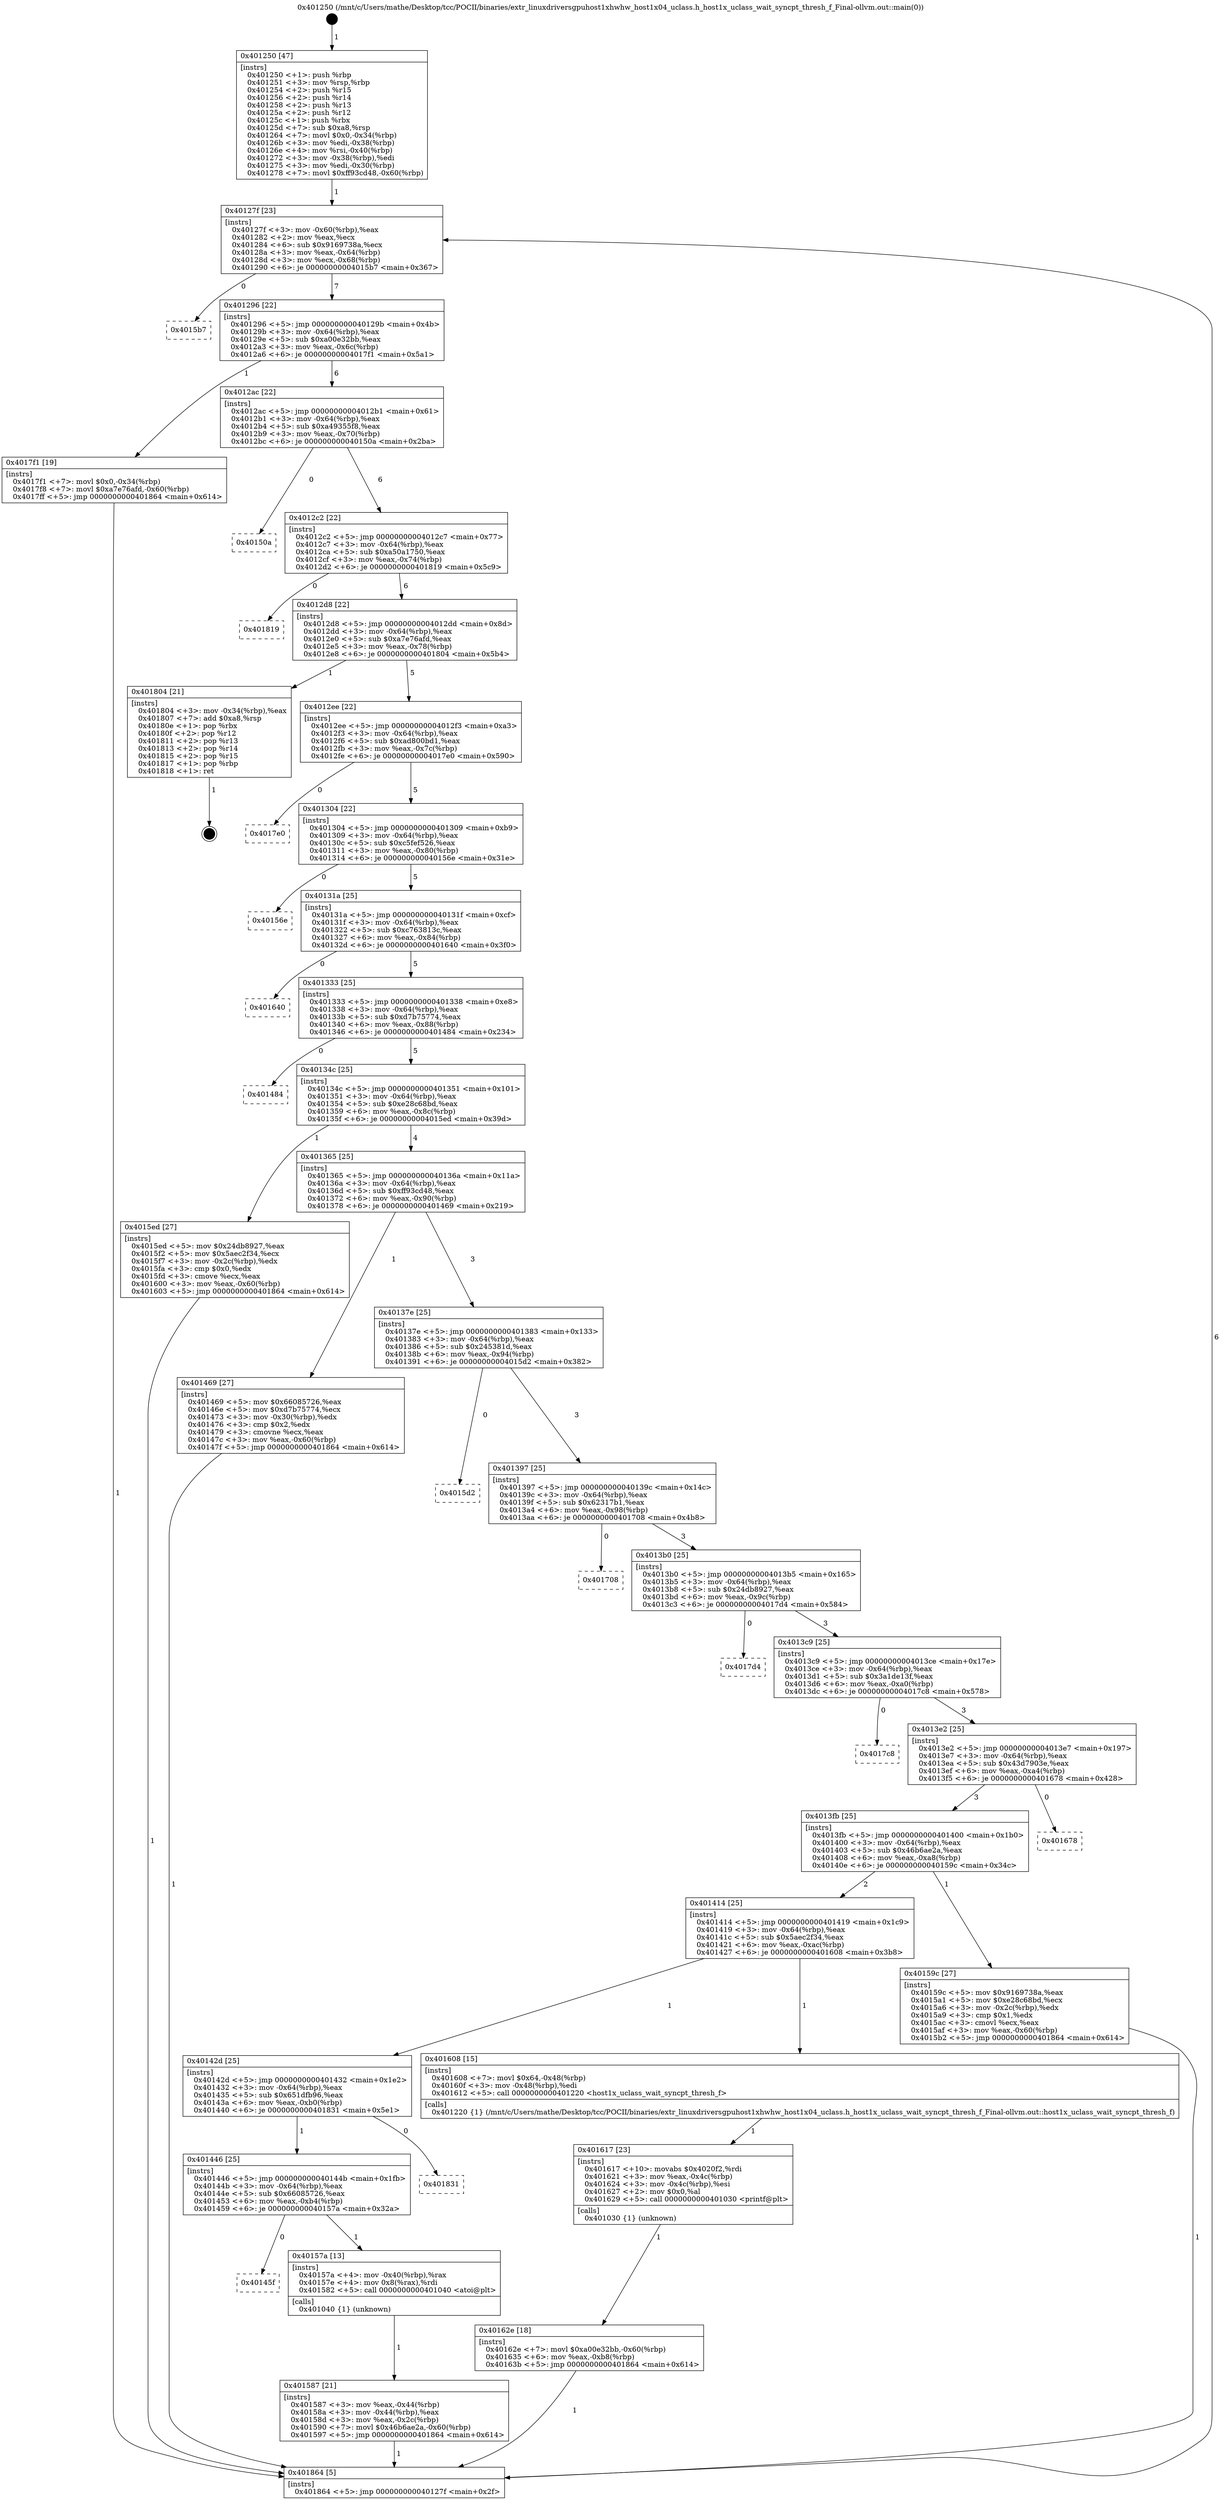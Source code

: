 digraph "0x401250" {
  label = "0x401250 (/mnt/c/Users/mathe/Desktop/tcc/POCII/binaries/extr_linuxdriversgpuhost1xhwhw_host1x04_uclass.h_host1x_uclass_wait_syncpt_thresh_f_Final-ollvm.out::main(0))"
  labelloc = "t"
  node[shape=record]

  Entry [label="",width=0.3,height=0.3,shape=circle,fillcolor=black,style=filled]
  "0x40127f" [label="{
     0x40127f [23]\l
     | [instrs]\l
     &nbsp;&nbsp;0x40127f \<+3\>: mov -0x60(%rbp),%eax\l
     &nbsp;&nbsp;0x401282 \<+2\>: mov %eax,%ecx\l
     &nbsp;&nbsp;0x401284 \<+6\>: sub $0x9169738a,%ecx\l
     &nbsp;&nbsp;0x40128a \<+3\>: mov %eax,-0x64(%rbp)\l
     &nbsp;&nbsp;0x40128d \<+3\>: mov %ecx,-0x68(%rbp)\l
     &nbsp;&nbsp;0x401290 \<+6\>: je 00000000004015b7 \<main+0x367\>\l
  }"]
  "0x4015b7" [label="{
     0x4015b7\l
  }", style=dashed]
  "0x401296" [label="{
     0x401296 [22]\l
     | [instrs]\l
     &nbsp;&nbsp;0x401296 \<+5\>: jmp 000000000040129b \<main+0x4b\>\l
     &nbsp;&nbsp;0x40129b \<+3\>: mov -0x64(%rbp),%eax\l
     &nbsp;&nbsp;0x40129e \<+5\>: sub $0xa00e32bb,%eax\l
     &nbsp;&nbsp;0x4012a3 \<+3\>: mov %eax,-0x6c(%rbp)\l
     &nbsp;&nbsp;0x4012a6 \<+6\>: je 00000000004017f1 \<main+0x5a1\>\l
  }"]
  Exit [label="",width=0.3,height=0.3,shape=circle,fillcolor=black,style=filled,peripheries=2]
  "0x4017f1" [label="{
     0x4017f1 [19]\l
     | [instrs]\l
     &nbsp;&nbsp;0x4017f1 \<+7\>: movl $0x0,-0x34(%rbp)\l
     &nbsp;&nbsp;0x4017f8 \<+7\>: movl $0xa7e76afd,-0x60(%rbp)\l
     &nbsp;&nbsp;0x4017ff \<+5\>: jmp 0000000000401864 \<main+0x614\>\l
  }"]
  "0x4012ac" [label="{
     0x4012ac [22]\l
     | [instrs]\l
     &nbsp;&nbsp;0x4012ac \<+5\>: jmp 00000000004012b1 \<main+0x61\>\l
     &nbsp;&nbsp;0x4012b1 \<+3\>: mov -0x64(%rbp),%eax\l
     &nbsp;&nbsp;0x4012b4 \<+5\>: sub $0xa49355f8,%eax\l
     &nbsp;&nbsp;0x4012b9 \<+3\>: mov %eax,-0x70(%rbp)\l
     &nbsp;&nbsp;0x4012bc \<+6\>: je 000000000040150a \<main+0x2ba\>\l
  }"]
  "0x40162e" [label="{
     0x40162e [18]\l
     | [instrs]\l
     &nbsp;&nbsp;0x40162e \<+7\>: movl $0xa00e32bb,-0x60(%rbp)\l
     &nbsp;&nbsp;0x401635 \<+6\>: mov %eax,-0xb8(%rbp)\l
     &nbsp;&nbsp;0x40163b \<+5\>: jmp 0000000000401864 \<main+0x614\>\l
  }"]
  "0x40150a" [label="{
     0x40150a\l
  }", style=dashed]
  "0x4012c2" [label="{
     0x4012c2 [22]\l
     | [instrs]\l
     &nbsp;&nbsp;0x4012c2 \<+5\>: jmp 00000000004012c7 \<main+0x77\>\l
     &nbsp;&nbsp;0x4012c7 \<+3\>: mov -0x64(%rbp),%eax\l
     &nbsp;&nbsp;0x4012ca \<+5\>: sub $0xa50a1750,%eax\l
     &nbsp;&nbsp;0x4012cf \<+3\>: mov %eax,-0x74(%rbp)\l
     &nbsp;&nbsp;0x4012d2 \<+6\>: je 0000000000401819 \<main+0x5c9\>\l
  }"]
  "0x401617" [label="{
     0x401617 [23]\l
     | [instrs]\l
     &nbsp;&nbsp;0x401617 \<+10\>: movabs $0x4020f2,%rdi\l
     &nbsp;&nbsp;0x401621 \<+3\>: mov %eax,-0x4c(%rbp)\l
     &nbsp;&nbsp;0x401624 \<+3\>: mov -0x4c(%rbp),%esi\l
     &nbsp;&nbsp;0x401627 \<+2\>: mov $0x0,%al\l
     &nbsp;&nbsp;0x401629 \<+5\>: call 0000000000401030 \<printf@plt\>\l
     | [calls]\l
     &nbsp;&nbsp;0x401030 \{1\} (unknown)\l
  }"]
  "0x401819" [label="{
     0x401819\l
  }", style=dashed]
  "0x4012d8" [label="{
     0x4012d8 [22]\l
     | [instrs]\l
     &nbsp;&nbsp;0x4012d8 \<+5\>: jmp 00000000004012dd \<main+0x8d\>\l
     &nbsp;&nbsp;0x4012dd \<+3\>: mov -0x64(%rbp),%eax\l
     &nbsp;&nbsp;0x4012e0 \<+5\>: sub $0xa7e76afd,%eax\l
     &nbsp;&nbsp;0x4012e5 \<+3\>: mov %eax,-0x78(%rbp)\l
     &nbsp;&nbsp;0x4012e8 \<+6\>: je 0000000000401804 \<main+0x5b4\>\l
  }"]
  "0x401587" [label="{
     0x401587 [21]\l
     | [instrs]\l
     &nbsp;&nbsp;0x401587 \<+3\>: mov %eax,-0x44(%rbp)\l
     &nbsp;&nbsp;0x40158a \<+3\>: mov -0x44(%rbp),%eax\l
     &nbsp;&nbsp;0x40158d \<+3\>: mov %eax,-0x2c(%rbp)\l
     &nbsp;&nbsp;0x401590 \<+7\>: movl $0x46b6ae2a,-0x60(%rbp)\l
     &nbsp;&nbsp;0x401597 \<+5\>: jmp 0000000000401864 \<main+0x614\>\l
  }"]
  "0x401804" [label="{
     0x401804 [21]\l
     | [instrs]\l
     &nbsp;&nbsp;0x401804 \<+3\>: mov -0x34(%rbp),%eax\l
     &nbsp;&nbsp;0x401807 \<+7\>: add $0xa8,%rsp\l
     &nbsp;&nbsp;0x40180e \<+1\>: pop %rbx\l
     &nbsp;&nbsp;0x40180f \<+2\>: pop %r12\l
     &nbsp;&nbsp;0x401811 \<+2\>: pop %r13\l
     &nbsp;&nbsp;0x401813 \<+2\>: pop %r14\l
     &nbsp;&nbsp;0x401815 \<+2\>: pop %r15\l
     &nbsp;&nbsp;0x401817 \<+1\>: pop %rbp\l
     &nbsp;&nbsp;0x401818 \<+1\>: ret\l
  }"]
  "0x4012ee" [label="{
     0x4012ee [22]\l
     | [instrs]\l
     &nbsp;&nbsp;0x4012ee \<+5\>: jmp 00000000004012f3 \<main+0xa3\>\l
     &nbsp;&nbsp;0x4012f3 \<+3\>: mov -0x64(%rbp),%eax\l
     &nbsp;&nbsp;0x4012f6 \<+5\>: sub $0xad800bd1,%eax\l
     &nbsp;&nbsp;0x4012fb \<+3\>: mov %eax,-0x7c(%rbp)\l
     &nbsp;&nbsp;0x4012fe \<+6\>: je 00000000004017e0 \<main+0x590\>\l
  }"]
  "0x40145f" [label="{
     0x40145f\l
  }", style=dashed]
  "0x4017e0" [label="{
     0x4017e0\l
  }", style=dashed]
  "0x401304" [label="{
     0x401304 [22]\l
     | [instrs]\l
     &nbsp;&nbsp;0x401304 \<+5\>: jmp 0000000000401309 \<main+0xb9\>\l
     &nbsp;&nbsp;0x401309 \<+3\>: mov -0x64(%rbp),%eax\l
     &nbsp;&nbsp;0x40130c \<+5\>: sub $0xc5fef526,%eax\l
     &nbsp;&nbsp;0x401311 \<+3\>: mov %eax,-0x80(%rbp)\l
     &nbsp;&nbsp;0x401314 \<+6\>: je 000000000040156e \<main+0x31e\>\l
  }"]
  "0x40157a" [label="{
     0x40157a [13]\l
     | [instrs]\l
     &nbsp;&nbsp;0x40157a \<+4\>: mov -0x40(%rbp),%rax\l
     &nbsp;&nbsp;0x40157e \<+4\>: mov 0x8(%rax),%rdi\l
     &nbsp;&nbsp;0x401582 \<+5\>: call 0000000000401040 \<atoi@plt\>\l
     | [calls]\l
     &nbsp;&nbsp;0x401040 \{1\} (unknown)\l
  }"]
  "0x40156e" [label="{
     0x40156e\l
  }", style=dashed]
  "0x40131a" [label="{
     0x40131a [25]\l
     | [instrs]\l
     &nbsp;&nbsp;0x40131a \<+5\>: jmp 000000000040131f \<main+0xcf\>\l
     &nbsp;&nbsp;0x40131f \<+3\>: mov -0x64(%rbp),%eax\l
     &nbsp;&nbsp;0x401322 \<+5\>: sub $0xc763813c,%eax\l
     &nbsp;&nbsp;0x401327 \<+6\>: mov %eax,-0x84(%rbp)\l
     &nbsp;&nbsp;0x40132d \<+6\>: je 0000000000401640 \<main+0x3f0\>\l
  }"]
  "0x401446" [label="{
     0x401446 [25]\l
     | [instrs]\l
     &nbsp;&nbsp;0x401446 \<+5\>: jmp 000000000040144b \<main+0x1fb\>\l
     &nbsp;&nbsp;0x40144b \<+3\>: mov -0x64(%rbp),%eax\l
     &nbsp;&nbsp;0x40144e \<+5\>: sub $0x66085726,%eax\l
     &nbsp;&nbsp;0x401453 \<+6\>: mov %eax,-0xb4(%rbp)\l
     &nbsp;&nbsp;0x401459 \<+6\>: je 000000000040157a \<main+0x32a\>\l
  }"]
  "0x401640" [label="{
     0x401640\l
  }", style=dashed]
  "0x401333" [label="{
     0x401333 [25]\l
     | [instrs]\l
     &nbsp;&nbsp;0x401333 \<+5\>: jmp 0000000000401338 \<main+0xe8\>\l
     &nbsp;&nbsp;0x401338 \<+3\>: mov -0x64(%rbp),%eax\l
     &nbsp;&nbsp;0x40133b \<+5\>: sub $0xd7b75774,%eax\l
     &nbsp;&nbsp;0x401340 \<+6\>: mov %eax,-0x88(%rbp)\l
     &nbsp;&nbsp;0x401346 \<+6\>: je 0000000000401484 \<main+0x234\>\l
  }"]
  "0x401831" [label="{
     0x401831\l
  }", style=dashed]
  "0x401484" [label="{
     0x401484\l
  }", style=dashed]
  "0x40134c" [label="{
     0x40134c [25]\l
     | [instrs]\l
     &nbsp;&nbsp;0x40134c \<+5\>: jmp 0000000000401351 \<main+0x101\>\l
     &nbsp;&nbsp;0x401351 \<+3\>: mov -0x64(%rbp),%eax\l
     &nbsp;&nbsp;0x401354 \<+5\>: sub $0xe28c68bd,%eax\l
     &nbsp;&nbsp;0x401359 \<+6\>: mov %eax,-0x8c(%rbp)\l
     &nbsp;&nbsp;0x40135f \<+6\>: je 00000000004015ed \<main+0x39d\>\l
  }"]
  "0x40142d" [label="{
     0x40142d [25]\l
     | [instrs]\l
     &nbsp;&nbsp;0x40142d \<+5\>: jmp 0000000000401432 \<main+0x1e2\>\l
     &nbsp;&nbsp;0x401432 \<+3\>: mov -0x64(%rbp),%eax\l
     &nbsp;&nbsp;0x401435 \<+5\>: sub $0x651dfb96,%eax\l
     &nbsp;&nbsp;0x40143a \<+6\>: mov %eax,-0xb0(%rbp)\l
     &nbsp;&nbsp;0x401440 \<+6\>: je 0000000000401831 \<main+0x5e1\>\l
  }"]
  "0x4015ed" [label="{
     0x4015ed [27]\l
     | [instrs]\l
     &nbsp;&nbsp;0x4015ed \<+5\>: mov $0x24db8927,%eax\l
     &nbsp;&nbsp;0x4015f2 \<+5\>: mov $0x5aec2f34,%ecx\l
     &nbsp;&nbsp;0x4015f7 \<+3\>: mov -0x2c(%rbp),%edx\l
     &nbsp;&nbsp;0x4015fa \<+3\>: cmp $0x0,%edx\l
     &nbsp;&nbsp;0x4015fd \<+3\>: cmove %ecx,%eax\l
     &nbsp;&nbsp;0x401600 \<+3\>: mov %eax,-0x60(%rbp)\l
     &nbsp;&nbsp;0x401603 \<+5\>: jmp 0000000000401864 \<main+0x614\>\l
  }"]
  "0x401365" [label="{
     0x401365 [25]\l
     | [instrs]\l
     &nbsp;&nbsp;0x401365 \<+5\>: jmp 000000000040136a \<main+0x11a\>\l
     &nbsp;&nbsp;0x40136a \<+3\>: mov -0x64(%rbp),%eax\l
     &nbsp;&nbsp;0x40136d \<+5\>: sub $0xff93cd48,%eax\l
     &nbsp;&nbsp;0x401372 \<+6\>: mov %eax,-0x90(%rbp)\l
     &nbsp;&nbsp;0x401378 \<+6\>: je 0000000000401469 \<main+0x219\>\l
  }"]
  "0x401608" [label="{
     0x401608 [15]\l
     | [instrs]\l
     &nbsp;&nbsp;0x401608 \<+7\>: movl $0x64,-0x48(%rbp)\l
     &nbsp;&nbsp;0x40160f \<+3\>: mov -0x48(%rbp),%edi\l
     &nbsp;&nbsp;0x401612 \<+5\>: call 0000000000401220 \<host1x_uclass_wait_syncpt_thresh_f\>\l
     | [calls]\l
     &nbsp;&nbsp;0x401220 \{1\} (/mnt/c/Users/mathe/Desktop/tcc/POCII/binaries/extr_linuxdriversgpuhost1xhwhw_host1x04_uclass.h_host1x_uclass_wait_syncpt_thresh_f_Final-ollvm.out::host1x_uclass_wait_syncpt_thresh_f)\l
  }"]
  "0x401469" [label="{
     0x401469 [27]\l
     | [instrs]\l
     &nbsp;&nbsp;0x401469 \<+5\>: mov $0x66085726,%eax\l
     &nbsp;&nbsp;0x40146e \<+5\>: mov $0xd7b75774,%ecx\l
     &nbsp;&nbsp;0x401473 \<+3\>: mov -0x30(%rbp),%edx\l
     &nbsp;&nbsp;0x401476 \<+3\>: cmp $0x2,%edx\l
     &nbsp;&nbsp;0x401479 \<+3\>: cmovne %ecx,%eax\l
     &nbsp;&nbsp;0x40147c \<+3\>: mov %eax,-0x60(%rbp)\l
     &nbsp;&nbsp;0x40147f \<+5\>: jmp 0000000000401864 \<main+0x614\>\l
  }"]
  "0x40137e" [label="{
     0x40137e [25]\l
     | [instrs]\l
     &nbsp;&nbsp;0x40137e \<+5\>: jmp 0000000000401383 \<main+0x133\>\l
     &nbsp;&nbsp;0x401383 \<+3\>: mov -0x64(%rbp),%eax\l
     &nbsp;&nbsp;0x401386 \<+5\>: sub $0x245381d,%eax\l
     &nbsp;&nbsp;0x40138b \<+6\>: mov %eax,-0x94(%rbp)\l
     &nbsp;&nbsp;0x401391 \<+6\>: je 00000000004015d2 \<main+0x382\>\l
  }"]
  "0x401864" [label="{
     0x401864 [5]\l
     | [instrs]\l
     &nbsp;&nbsp;0x401864 \<+5\>: jmp 000000000040127f \<main+0x2f\>\l
  }"]
  "0x401250" [label="{
     0x401250 [47]\l
     | [instrs]\l
     &nbsp;&nbsp;0x401250 \<+1\>: push %rbp\l
     &nbsp;&nbsp;0x401251 \<+3\>: mov %rsp,%rbp\l
     &nbsp;&nbsp;0x401254 \<+2\>: push %r15\l
     &nbsp;&nbsp;0x401256 \<+2\>: push %r14\l
     &nbsp;&nbsp;0x401258 \<+2\>: push %r13\l
     &nbsp;&nbsp;0x40125a \<+2\>: push %r12\l
     &nbsp;&nbsp;0x40125c \<+1\>: push %rbx\l
     &nbsp;&nbsp;0x40125d \<+7\>: sub $0xa8,%rsp\l
     &nbsp;&nbsp;0x401264 \<+7\>: movl $0x0,-0x34(%rbp)\l
     &nbsp;&nbsp;0x40126b \<+3\>: mov %edi,-0x38(%rbp)\l
     &nbsp;&nbsp;0x40126e \<+4\>: mov %rsi,-0x40(%rbp)\l
     &nbsp;&nbsp;0x401272 \<+3\>: mov -0x38(%rbp),%edi\l
     &nbsp;&nbsp;0x401275 \<+3\>: mov %edi,-0x30(%rbp)\l
     &nbsp;&nbsp;0x401278 \<+7\>: movl $0xff93cd48,-0x60(%rbp)\l
  }"]
  "0x401414" [label="{
     0x401414 [25]\l
     | [instrs]\l
     &nbsp;&nbsp;0x401414 \<+5\>: jmp 0000000000401419 \<main+0x1c9\>\l
     &nbsp;&nbsp;0x401419 \<+3\>: mov -0x64(%rbp),%eax\l
     &nbsp;&nbsp;0x40141c \<+5\>: sub $0x5aec2f34,%eax\l
     &nbsp;&nbsp;0x401421 \<+6\>: mov %eax,-0xac(%rbp)\l
     &nbsp;&nbsp;0x401427 \<+6\>: je 0000000000401608 \<main+0x3b8\>\l
  }"]
  "0x4015d2" [label="{
     0x4015d2\l
  }", style=dashed]
  "0x401397" [label="{
     0x401397 [25]\l
     | [instrs]\l
     &nbsp;&nbsp;0x401397 \<+5\>: jmp 000000000040139c \<main+0x14c\>\l
     &nbsp;&nbsp;0x40139c \<+3\>: mov -0x64(%rbp),%eax\l
     &nbsp;&nbsp;0x40139f \<+5\>: sub $0x62317b1,%eax\l
     &nbsp;&nbsp;0x4013a4 \<+6\>: mov %eax,-0x98(%rbp)\l
     &nbsp;&nbsp;0x4013aa \<+6\>: je 0000000000401708 \<main+0x4b8\>\l
  }"]
  "0x40159c" [label="{
     0x40159c [27]\l
     | [instrs]\l
     &nbsp;&nbsp;0x40159c \<+5\>: mov $0x9169738a,%eax\l
     &nbsp;&nbsp;0x4015a1 \<+5\>: mov $0xe28c68bd,%ecx\l
     &nbsp;&nbsp;0x4015a6 \<+3\>: mov -0x2c(%rbp),%edx\l
     &nbsp;&nbsp;0x4015a9 \<+3\>: cmp $0x1,%edx\l
     &nbsp;&nbsp;0x4015ac \<+3\>: cmovl %ecx,%eax\l
     &nbsp;&nbsp;0x4015af \<+3\>: mov %eax,-0x60(%rbp)\l
     &nbsp;&nbsp;0x4015b2 \<+5\>: jmp 0000000000401864 \<main+0x614\>\l
  }"]
  "0x401708" [label="{
     0x401708\l
  }", style=dashed]
  "0x4013b0" [label="{
     0x4013b0 [25]\l
     | [instrs]\l
     &nbsp;&nbsp;0x4013b0 \<+5\>: jmp 00000000004013b5 \<main+0x165\>\l
     &nbsp;&nbsp;0x4013b5 \<+3\>: mov -0x64(%rbp),%eax\l
     &nbsp;&nbsp;0x4013b8 \<+5\>: sub $0x24db8927,%eax\l
     &nbsp;&nbsp;0x4013bd \<+6\>: mov %eax,-0x9c(%rbp)\l
     &nbsp;&nbsp;0x4013c3 \<+6\>: je 00000000004017d4 \<main+0x584\>\l
  }"]
  "0x4013fb" [label="{
     0x4013fb [25]\l
     | [instrs]\l
     &nbsp;&nbsp;0x4013fb \<+5\>: jmp 0000000000401400 \<main+0x1b0\>\l
     &nbsp;&nbsp;0x401400 \<+3\>: mov -0x64(%rbp),%eax\l
     &nbsp;&nbsp;0x401403 \<+5\>: sub $0x46b6ae2a,%eax\l
     &nbsp;&nbsp;0x401408 \<+6\>: mov %eax,-0xa8(%rbp)\l
     &nbsp;&nbsp;0x40140e \<+6\>: je 000000000040159c \<main+0x34c\>\l
  }"]
  "0x4017d4" [label="{
     0x4017d4\l
  }", style=dashed]
  "0x4013c9" [label="{
     0x4013c9 [25]\l
     | [instrs]\l
     &nbsp;&nbsp;0x4013c9 \<+5\>: jmp 00000000004013ce \<main+0x17e\>\l
     &nbsp;&nbsp;0x4013ce \<+3\>: mov -0x64(%rbp),%eax\l
     &nbsp;&nbsp;0x4013d1 \<+5\>: sub $0x3a1de13f,%eax\l
     &nbsp;&nbsp;0x4013d6 \<+6\>: mov %eax,-0xa0(%rbp)\l
     &nbsp;&nbsp;0x4013dc \<+6\>: je 00000000004017c8 \<main+0x578\>\l
  }"]
  "0x401678" [label="{
     0x401678\l
  }", style=dashed]
  "0x4017c8" [label="{
     0x4017c8\l
  }", style=dashed]
  "0x4013e2" [label="{
     0x4013e2 [25]\l
     | [instrs]\l
     &nbsp;&nbsp;0x4013e2 \<+5\>: jmp 00000000004013e7 \<main+0x197\>\l
     &nbsp;&nbsp;0x4013e7 \<+3\>: mov -0x64(%rbp),%eax\l
     &nbsp;&nbsp;0x4013ea \<+5\>: sub $0x43d7903e,%eax\l
     &nbsp;&nbsp;0x4013ef \<+6\>: mov %eax,-0xa4(%rbp)\l
     &nbsp;&nbsp;0x4013f5 \<+6\>: je 0000000000401678 \<main+0x428\>\l
  }"]
  Entry -> "0x401250" [label=" 1"]
  "0x40127f" -> "0x4015b7" [label=" 0"]
  "0x40127f" -> "0x401296" [label=" 7"]
  "0x401804" -> Exit [label=" 1"]
  "0x401296" -> "0x4017f1" [label=" 1"]
  "0x401296" -> "0x4012ac" [label=" 6"]
  "0x4017f1" -> "0x401864" [label=" 1"]
  "0x4012ac" -> "0x40150a" [label=" 0"]
  "0x4012ac" -> "0x4012c2" [label=" 6"]
  "0x40162e" -> "0x401864" [label=" 1"]
  "0x4012c2" -> "0x401819" [label=" 0"]
  "0x4012c2" -> "0x4012d8" [label=" 6"]
  "0x401617" -> "0x40162e" [label=" 1"]
  "0x4012d8" -> "0x401804" [label=" 1"]
  "0x4012d8" -> "0x4012ee" [label=" 5"]
  "0x401608" -> "0x401617" [label=" 1"]
  "0x4012ee" -> "0x4017e0" [label=" 0"]
  "0x4012ee" -> "0x401304" [label=" 5"]
  "0x4015ed" -> "0x401864" [label=" 1"]
  "0x401304" -> "0x40156e" [label=" 0"]
  "0x401304" -> "0x40131a" [label=" 5"]
  "0x40159c" -> "0x401864" [label=" 1"]
  "0x40131a" -> "0x401640" [label=" 0"]
  "0x40131a" -> "0x401333" [label=" 5"]
  "0x40157a" -> "0x401587" [label=" 1"]
  "0x401333" -> "0x401484" [label=" 0"]
  "0x401333" -> "0x40134c" [label=" 5"]
  "0x401446" -> "0x40145f" [label=" 0"]
  "0x40134c" -> "0x4015ed" [label=" 1"]
  "0x40134c" -> "0x401365" [label=" 4"]
  "0x401587" -> "0x401864" [label=" 1"]
  "0x401365" -> "0x401469" [label=" 1"]
  "0x401365" -> "0x40137e" [label=" 3"]
  "0x401469" -> "0x401864" [label=" 1"]
  "0x401250" -> "0x40127f" [label=" 1"]
  "0x401864" -> "0x40127f" [label=" 6"]
  "0x40142d" -> "0x401446" [label=" 1"]
  "0x40137e" -> "0x4015d2" [label=" 0"]
  "0x40137e" -> "0x401397" [label=" 3"]
  "0x401446" -> "0x40157a" [label=" 1"]
  "0x401397" -> "0x401708" [label=" 0"]
  "0x401397" -> "0x4013b0" [label=" 3"]
  "0x401414" -> "0x40142d" [label=" 1"]
  "0x4013b0" -> "0x4017d4" [label=" 0"]
  "0x4013b0" -> "0x4013c9" [label=" 3"]
  "0x40142d" -> "0x401831" [label=" 0"]
  "0x4013c9" -> "0x4017c8" [label=" 0"]
  "0x4013c9" -> "0x4013e2" [label=" 3"]
  "0x4013fb" -> "0x401414" [label=" 2"]
  "0x4013e2" -> "0x401678" [label=" 0"]
  "0x4013e2" -> "0x4013fb" [label=" 3"]
  "0x401414" -> "0x401608" [label=" 1"]
  "0x4013fb" -> "0x40159c" [label=" 1"]
}
